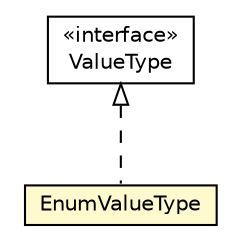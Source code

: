 #!/usr/local/bin/dot
#
# Class diagram 
# Generated by UMLGraph version 5.1 (http://www.umlgraph.org/)
#

digraph G {
	edge [fontname="Helvetica",fontsize=10,labelfontname="Helvetica",labelfontsize=10];
	node [fontname="Helvetica",fontsize=10,shape=plaintext];
	nodesep=0.25;
	ranksep=0.5;
	// pt.ist.fenixframework.dml.ValueType
	c44189 [label=<<table title="pt.ist.fenixframework.dml.ValueType" border="0" cellborder="1" cellspacing="0" cellpadding="2" port="p" href="./ValueType.html">
		<tr><td><table border="0" cellspacing="0" cellpadding="1">
<tr><td align="center" balign="center"> &#171;interface&#187; </td></tr>
<tr><td align="center" balign="center"> ValueType </td></tr>
		</table></td></tr>
		</table>>, fontname="Helvetica", fontcolor="black", fontsize=10.0];
	// pt.ist.fenixframework.dml.EnumValueType
	c44198 [label=<<table title="pt.ist.fenixframework.dml.EnumValueType" border="0" cellborder="1" cellspacing="0" cellpadding="2" port="p" bgcolor="lemonChiffon" href="./EnumValueType.html">
		<tr><td><table border="0" cellspacing="0" cellpadding="1">
<tr><td align="center" balign="center"> EnumValueType </td></tr>
		</table></td></tr>
		</table>>, fontname="Helvetica", fontcolor="black", fontsize=10.0];
	//pt.ist.fenixframework.dml.EnumValueType implements pt.ist.fenixframework.dml.ValueType
	c44189:p -> c44198:p [dir=back,arrowtail=empty,style=dashed];
}

